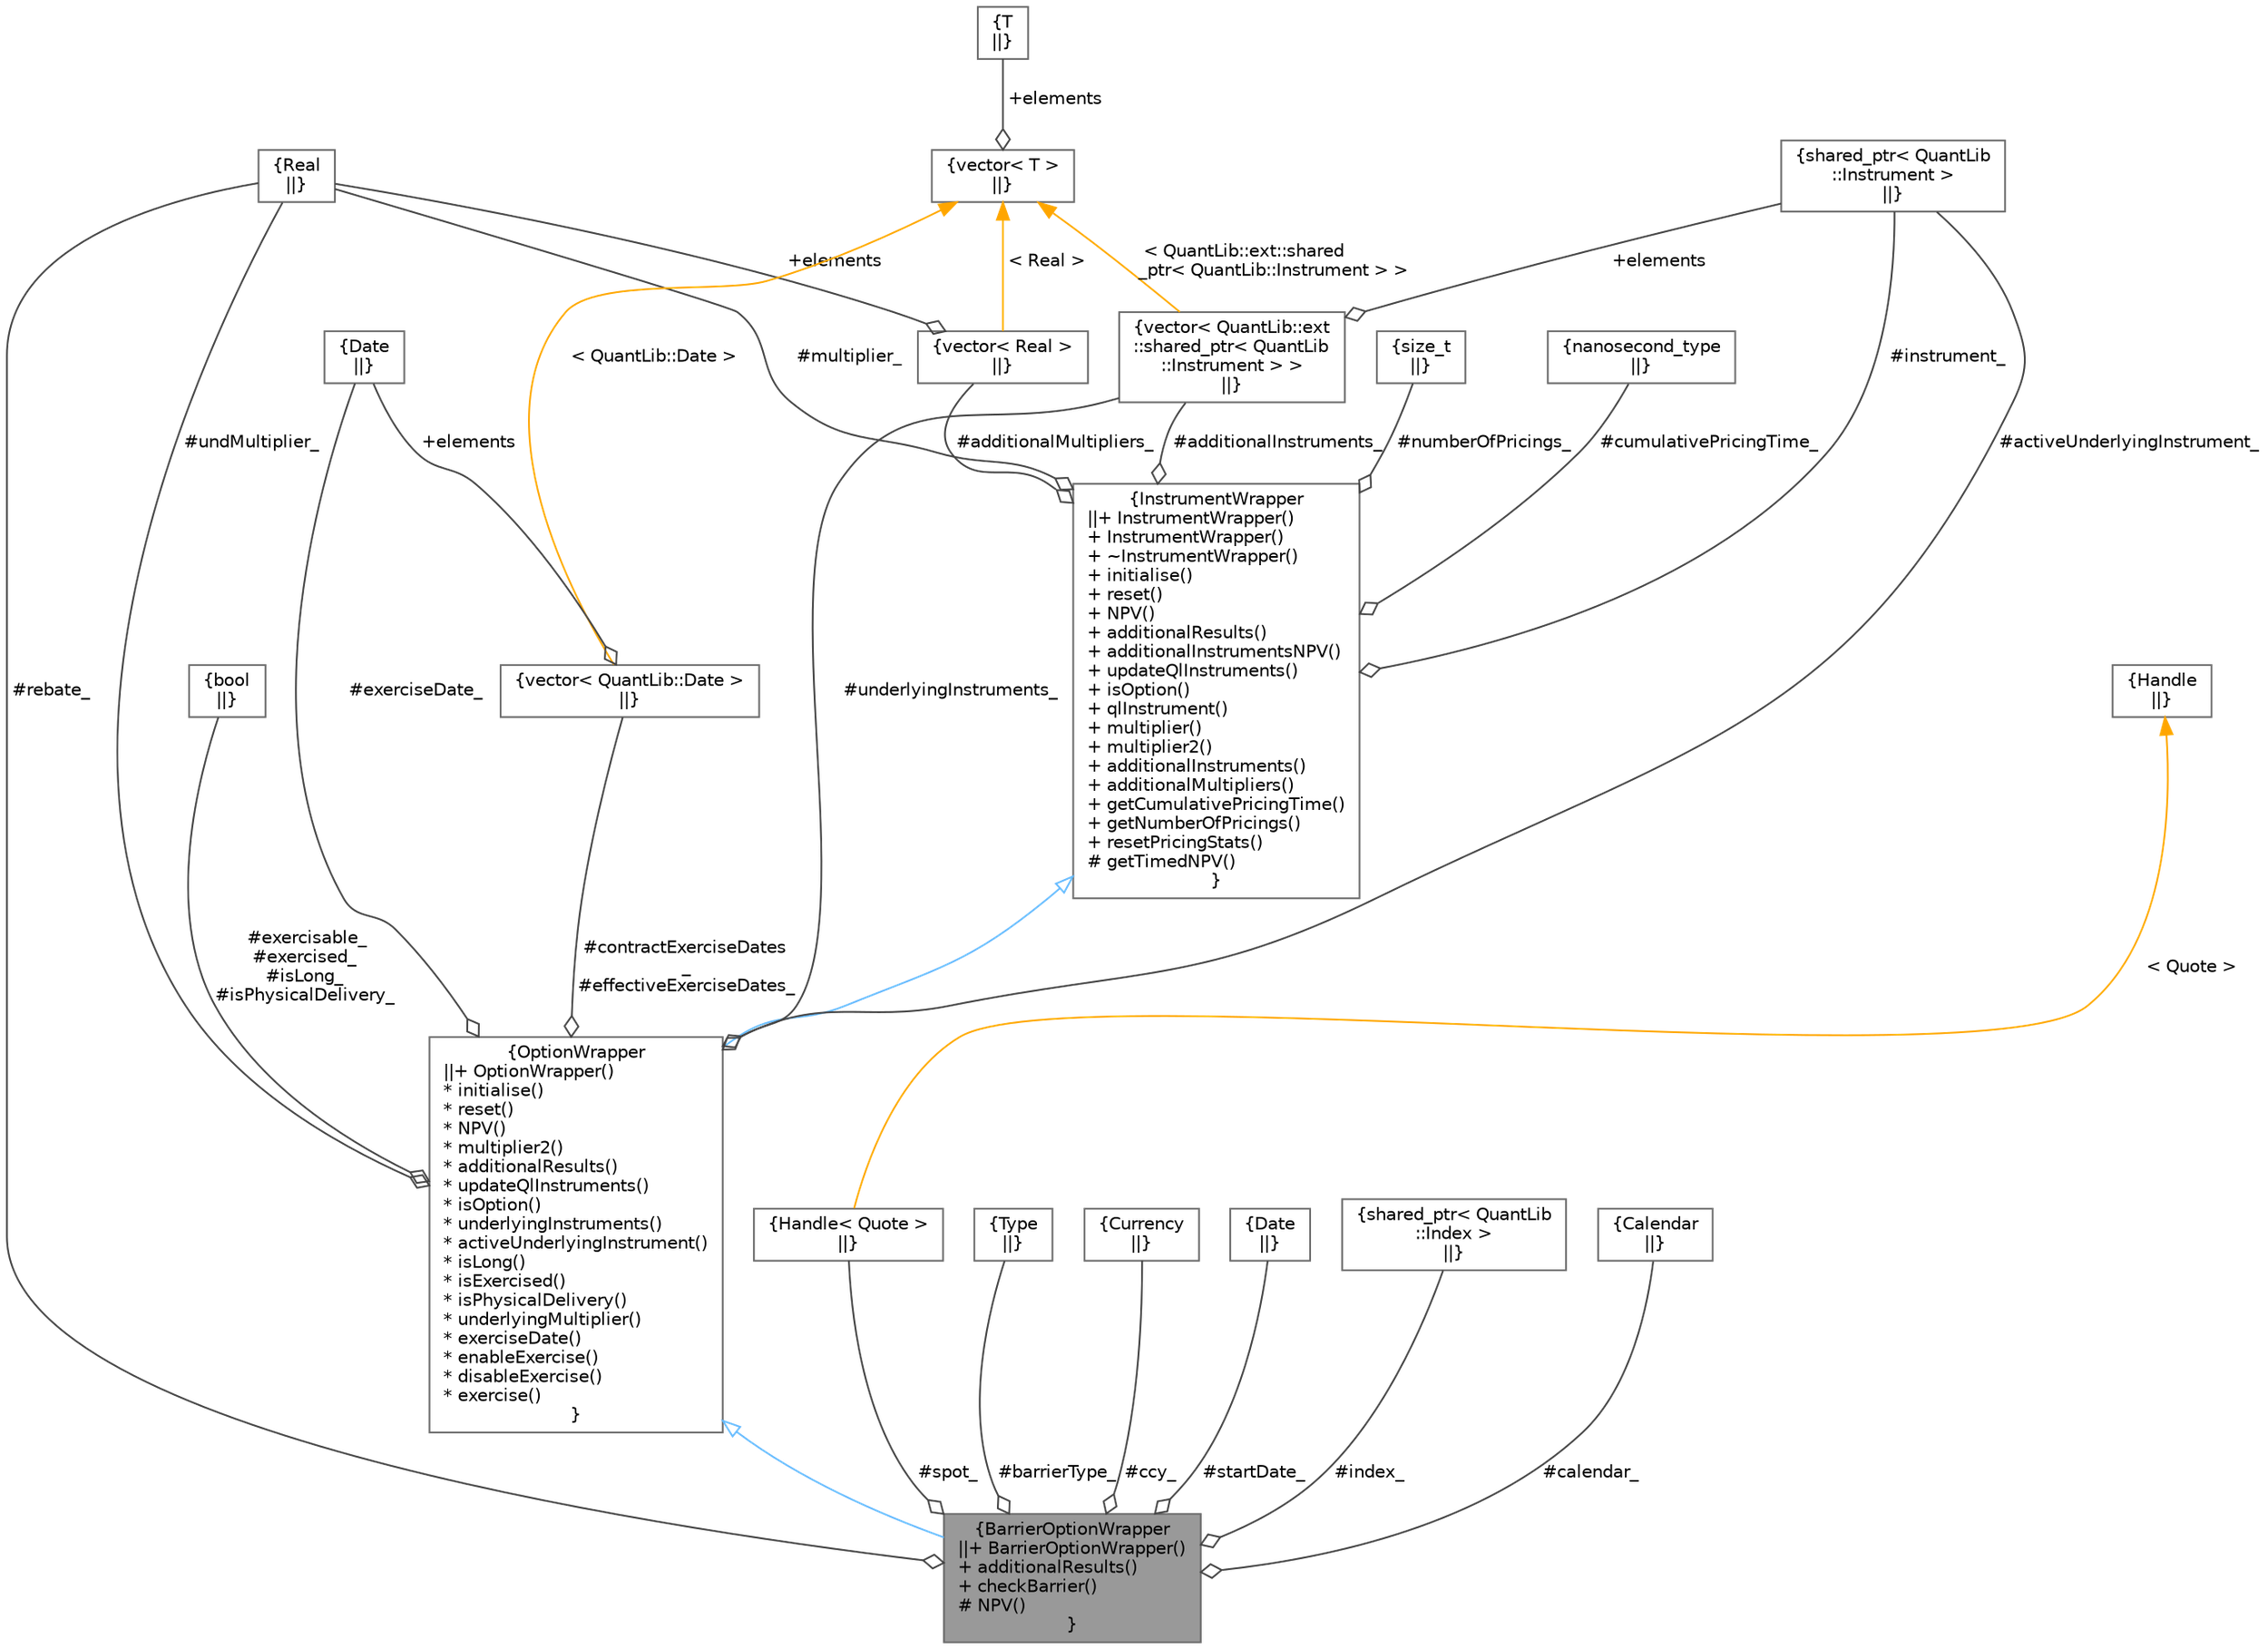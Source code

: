 digraph "BarrierOptionWrapper"
{
 // INTERACTIVE_SVG=YES
 // LATEX_PDF_SIZE
  bgcolor="transparent";
  edge [fontname=Helvetica,fontsize=10,labelfontname=Helvetica,labelfontsize=10];
  node [fontname=Helvetica,fontsize=10,shape=box,height=0.2,width=0.4];
  Node1 [label="{BarrierOptionWrapper\n||+ BarrierOptionWrapper()\l+ additionalResults()\l+ checkBarrier()\l# NPV()\l}",height=0.2,width=0.4,color="gray40", fillcolor="grey60", style="filled", fontcolor="black",tooltip="Barrier Option Wrapper."];
  Node2 -> Node1 [dir="back",color="steelblue1",style="solid",arrowtail="onormal"];
  Node2 [label="{OptionWrapper\n||+ OptionWrapper()\l* initialise()\l* reset()\l* NPV()\l* multiplier2()\l* additionalResults()\l* updateQlInstruments()\l* isOption()\l* underlyingInstruments()\l* activeUnderlyingInstrument()\l* isLong()\l* isExercised()\l* isPhysicalDelivery()\l* underlyingMultiplier()\l* exerciseDate()\l* enableExercise()\l* disableExercise()\l* exercise()\l}",height=0.2,width=0.4,color="gray40", fillcolor="white", style="filled",URL="$classore_1_1data_1_1_option_wrapper.html",tooltip="Option Wrapper."];
  Node3 -> Node2 [dir="back",color="steelblue1",style="solid",arrowtail="onormal"];
  Node3 [label="{InstrumentWrapper\n||+ InstrumentWrapper()\l+ InstrumentWrapper()\l+ ~InstrumentWrapper()\l+ initialise()\l+ reset()\l+ NPV()\l+ additionalResults()\l+ additionalInstrumentsNPV()\l+ updateQlInstruments()\l+ isOption()\l+ qlInstrument()\l+ multiplier()\l+ multiplier2()\l+ additionalInstruments()\l+ additionalMultipliers()\l+ getCumulativePricingTime()\l+ getNumberOfPricings()\l+ resetPricingStats()\l# getTimedNPV()\l}",height=0.2,width=0.4,color="gray40", fillcolor="white", style="filled",URL="$classore_1_1data_1_1_instrument_wrapper.html",tooltip="Instrument Wrapper."];
  Node4 -> Node3 [color="grey25",style="solid",label=" #instrument_" ,arrowhead="odiamond"];
  Node4 [label="{shared_ptr\< QuantLib\l::Instrument \>\n||}",height=0.2,width=0.4,color="gray40", fillcolor="white", style="filled",tooltip=" "];
  Node5 -> Node3 [color="grey25",style="solid",label=" #multiplier_" ,arrowhead="odiamond"];
  Node5 [label="{Real\n||}",height=0.2,width=0.4,color="gray40", fillcolor="white", style="filled",tooltip=" "];
  Node6 -> Node3 [color="grey25",style="solid",label=" #additionalInstruments_" ,arrowhead="odiamond"];
  Node6 [label="{vector\< QuantLib::ext\l::shared_ptr\< QuantLib\l::Instrument \> \>\n||}",height=0.2,width=0.4,color="gray40", fillcolor="white", style="filled",tooltip=" "];
  Node4 -> Node6 [color="grey25",style="solid",label=" +elements" ,arrowhead="odiamond"];
  Node7 -> Node6 [dir="back",color="orange",style="solid",label=" \< QuantLib::ext::shared\l_ptr\< QuantLib::Instrument \> \>" ];
  Node7 [label="{vector\< T \>\n||}",height=0.2,width=0.4,color="gray40", fillcolor="white", style="filled",tooltip=" "];
  Node8 -> Node7 [color="grey25",style="solid",label=" +elements" ,arrowhead="odiamond"];
  Node8 [label="{T\n||}",height=0.2,width=0.4,color="gray40", fillcolor="white", style="filled",tooltip=" "];
  Node9 -> Node3 [color="grey25",style="solid",label=" #additionalMultipliers_" ,arrowhead="odiamond"];
  Node9 [label="{vector\< Real \>\n||}",height=0.2,width=0.4,color="gray40", fillcolor="white", style="filled",tooltip=" "];
  Node5 -> Node9 [color="grey25",style="solid",label=" +elements" ,arrowhead="odiamond"];
  Node7 -> Node9 [dir="back",color="orange",style="solid",label=" \< Real \>" ];
  Node10 -> Node3 [color="grey25",style="solid",label=" #numberOfPricings_" ,arrowhead="odiamond"];
  Node10 [label="{size_t\n||}",height=0.2,width=0.4,color="gray40", fillcolor="white", style="filled",tooltip=" "];
  Node11 -> Node3 [color="grey25",style="solid",label=" #cumulativePricingTime_" ,arrowhead="odiamond"];
  Node11 [label="{nanosecond_type\n||}",height=0.2,width=0.4,color="gray40", fillcolor="white", style="filled",tooltip=" "];
  Node12 -> Node2 [color="grey25",style="solid",label=" #exercisable_\n#exercised_\n#isLong_\n#isPhysicalDelivery_" ,arrowhead="odiamond"];
  Node12 [label="{bool\n||}",height=0.2,width=0.4,color="gray40", fillcolor="white", style="filled",URL="$classbool.html",tooltip=" "];
  Node13 -> Node2 [color="grey25",style="solid",label=" #contractExerciseDates\l_\n#effectiveExerciseDates_" ,arrowhead="odiamond"];
  Node13 [label="{vector\< QuantLib::Date \>\n||}",height=0.2,width=0.4,color="gray40", fillcolor="white", style="filled",tooltip=" "];
  Node14 -> Node13 [color="grey25",style="solid",label=" +elements" ,arrowhead="odiamond"];
  Node14 [label="{Date\n||}",height=0.2,width=0.4,color="gray40", fillcolor="white", style="filled",tooltip=" "];
  Node7 -> Node13 [dir="back",color="orange",style="solid",label=" \< QuantLib::Date \>" ];
  Node6 -> Node2 [color="grey25",style="solid",label=" #underlyingInstruments_" ,arrowhead="odiamond"];
  Node4 -> Node2 [color="grey25",style="solid",label=" #activeUnderlyingInstrument_" ,arrowhead="odiamond"];
  Node5 -> Node2 [color="grey25",style="solid",label=" #undMultiplier_" ,arrowhead="odiamond"];
  Node14 -> Node2 [color="grey25",style="solid",label=" #exerciseDate_" ,arrowhead="odiamond"];
  Node15 -> Node1 [color="grey25",style="solid",label=" #spot_" ,arrowhead="odiamond"];
  Node15 [label="{Handle\< Quote \>\n||}",height=0.2,width=0.4,color="gray40", fillcolor="white", style="filled",tooltip=" "];
  Node16 -> Node15 [dir="back",color="orange",style="solid",label=" \< Quote \>" ];
  Node16 [label="{Handle\n||}",height=0.2,width=0.4,color="gray40", fillcolor="white", style="filled",tooltip=" "];
  Node17 -> Node1 [color="grey25",style="solid",label=" #barrierType_" ,arrowhead="odiamond"];
  Node17 [label="{Type\n||}",height=0.2,width=0.4,color="gray40", fillcolor="white", style="filled",tooltip=" "];
  Node5 -> Node1 [color="grey25",style="solid",label=" #rebate_" ,arrowhead="odiamond"];
  Node18 -> Node1 [color="grey25",style="solid",label=" #ccy_" ,arrowhead="odiamond"];
  Node18 [label="{Currency\n||}",height=0.2,width=0.4,color="gray40", fillcolor="white", style="filled",tooltip=" "];
  Node19 -> Node1 [color="grey25",style="solid",label=" #startDate_" ,arrowhead="odiamond"];
  Node19 [label="{Date\n||}",height=0.2,width=0.4,color="gray40", fillcolor="white", style="filled",tooltip=" "];
  Node20 -> Node1 [color="grey25",style="solid",label=" #index_" ,arrowhead="odiamond"];
  Node20 [label="{shared_ptr\< QuantLib\l::Index \>\n||}",height=0.2,width=0.4,color="gray40", fillcolor="white", style="filled",tooltip=" "];
  Node21 -> Node1 [color="grey25",style="solid",label=" #calendar_" ,arrowhead="odiamond"];
  Node21 [label="{Calendar\n||}",height=0.2,width=0.4,color="gray40", fillcolor="white", style="filled",tooltip=" "];
}
